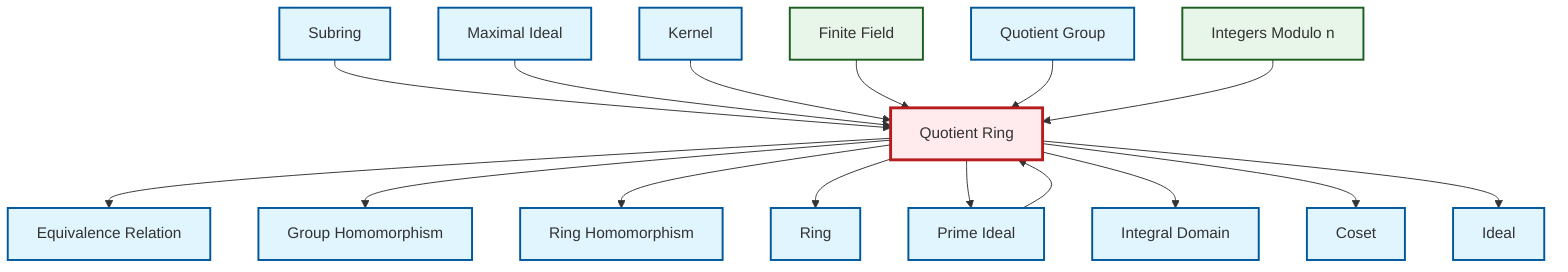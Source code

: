 graph TD
    classDef definition fill:#e1f5fe,stroke:#01579b,stroke-width:2px
    classDef theorem fill:#f3e5f5,stroke:#4a148c,stroke-width:2px
    classDef axiom fill:#fff3e0,stroke:#e65100,stroke-width:2px
    classDef example fill:#e8f5e9,stroke:#1b5e20,stroke-width:2px
    classDef current fill:#ffebee,stroke:#b71c1c,stroke-width:3px
    def-ring["Ring"]:::definition
    ex-quotient-integers-mod-n["Integers Modulo n"]:::example
    def-quotient-ring["Quotient Ring"]:::definition
    def-maximal-ideal["Maximal Ideal"]:::definition
    def-prime-ideal["Prime Ideal"]:::definition
    def-ideal["Ideal"]:::definition
    def-subring["Subring"]:::definition
    ex-finite-field["Finite Field"]:::example
    def-ring-homomorphism["Ring Homomorphism"]:::definition
    def-kernel["Kernel"]:::definition
    def-homomorphism["Group Homomorphism"]:::definition
    def-quotient-group["Quotient Group"]:::definition
    def-coset["Coset"]:::definition
    def-integral-domain["Integral Domain"]:::definition
    def-equivalence-relation["Equivalence Relation"]:::definition
    def-quotient-ring --> def-equivalence-relation
    def-quotient-ring --> def-homomorphism
    def-quotient-ring --> def-ring-homomorphism
    def-quotient-ring --> def-ring
    def-prime-ideal --> def-quotient-ring
    def-subring --> def-quotient-ring
    def-maximal-ideal --> def-quotient-ring
    def-kernel --> def-quotient-ring
    ex-finite-field --> def-quotient-ring
    def-quotient-ring --> def-prime-ideal
    def-quotient-group --> def-quotient-ring
    def-quotient-ring --> def-integral-domain
    def-quotient-ring --> def-coset
    ex-quotient-integers-mod-n --> def-quotient-ring
    def-quotient-ring --> def-ideal
    class def-quotient-ring current